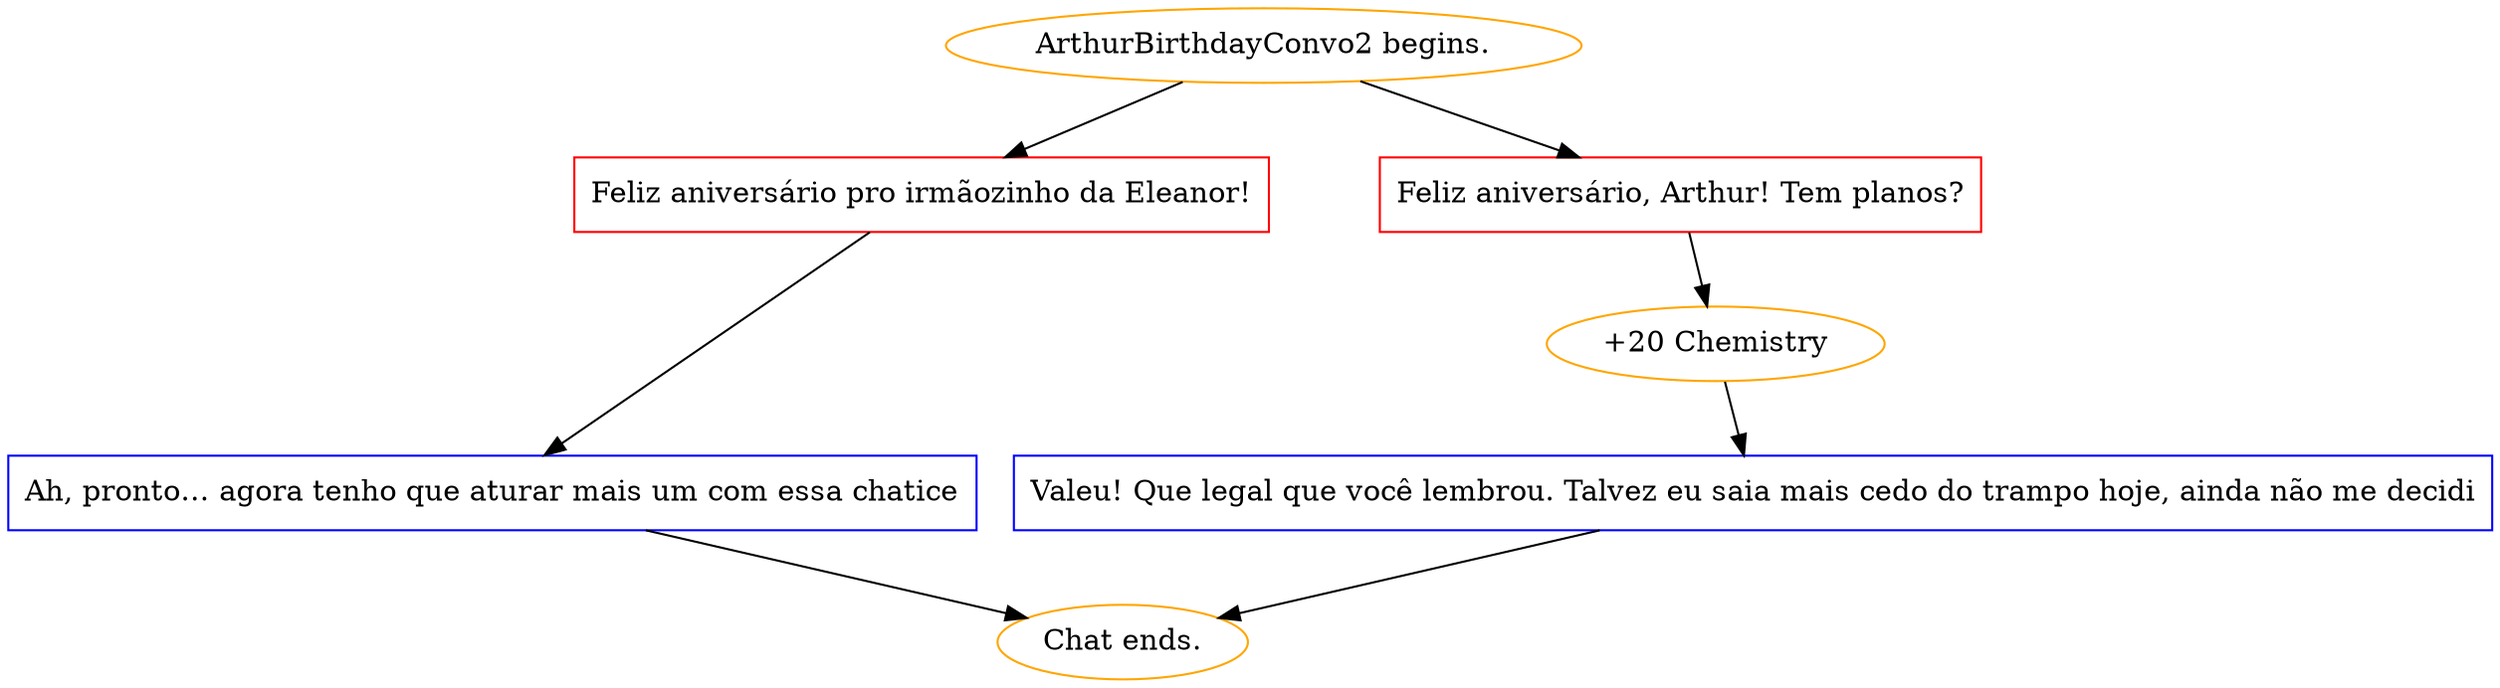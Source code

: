 digraph {
	"ArthurBirthdayConvo2 begins." [color=orange];
		"ArthurBirthdayConvo2 begins." -> j1398299932;
		"ArthurBirthdayConvo2 begins." -> j3560475793;
	j1398299932 [label="Feliz aniversário pro irmãozinho da Eleanor!",shape=box,color=red];
		j1398299932 -> j308781364;
	j3560475793 [label="Feliz aniversário, Arthur! Tem planos?",shape=box,color=red];
		j3560475793 -> j3265480246;
	j308781364 [label="Ah, pronto… agora tenho que aturar mais um com essa chatice",shape=box,color=blue];
		j308781364 -> "Chat ends.";
	j3265480246 [label="+20 Chemistry",color=orange];
		j3265480246 -> j552775175;
	"Chat ends." [color=orange];
	j552775175 [label="Valeu! Que legal que você lembrou. Talvez eu saia mais cedo do trampo hoje, ainda não me decidi",shape=box,color=blue];
		j552775175 -> "Chat ends.";
}